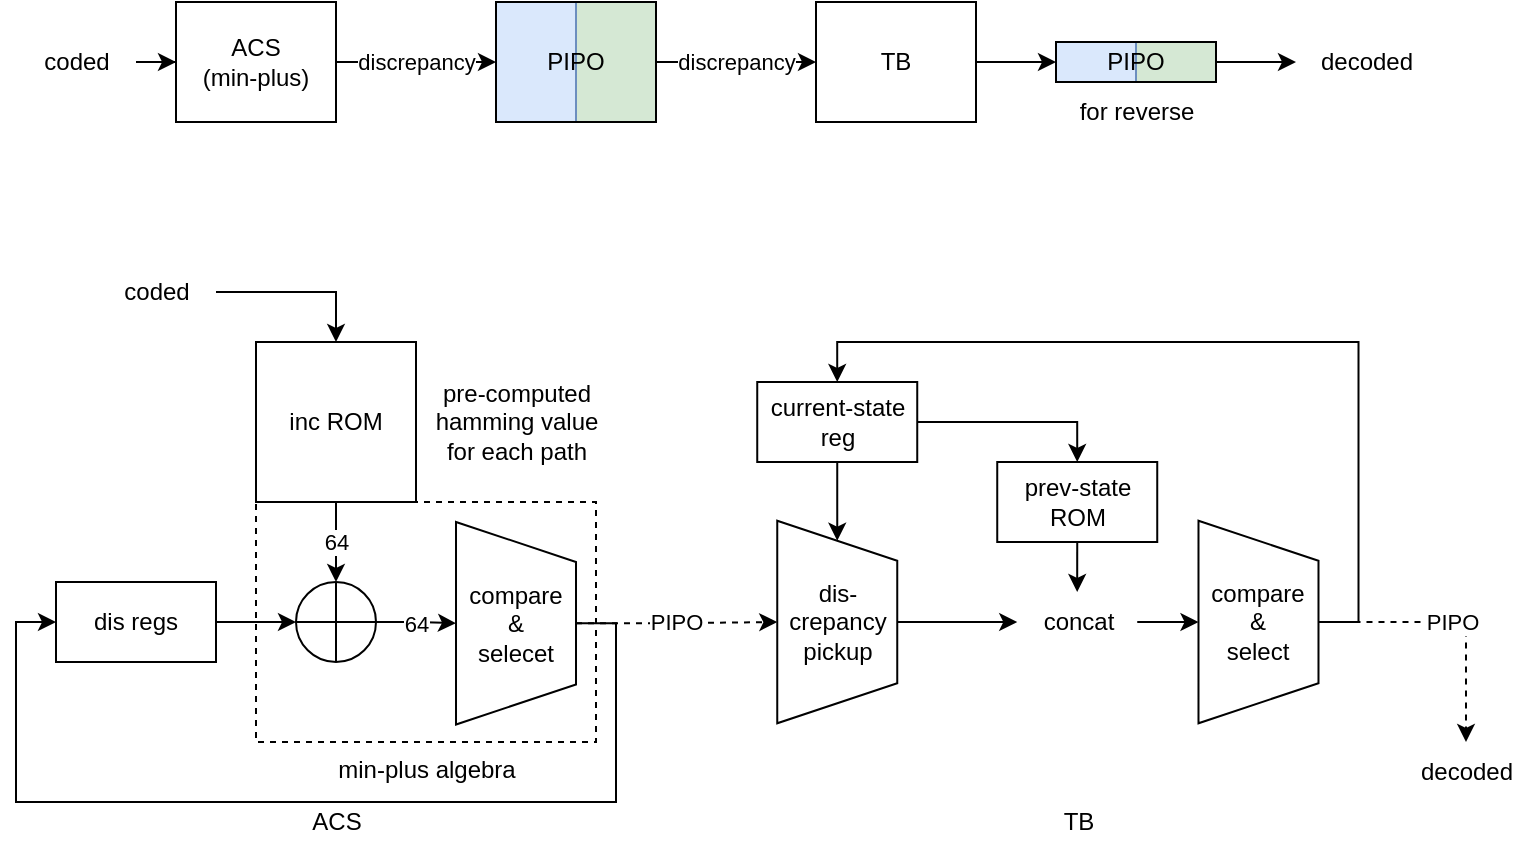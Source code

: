 <mxfile version="20.5.0" type="github" pages="2">
  <diagram id="7ou1FLa-prfNV3fvnlYa" name="viterbi和设计决策">
    <mxGraphModel dx="1967" dy="1114" grid="1" gridSize="10" guides="1" tooltips="1" connect="1" arrows="1" fold="1" page="1" pageScale="1" pageWidth="827" pageHeight="1169" math="0" shadow="0">
      <root>
        <mxCell id="0" />
        <mxCell id="1" parent="0" />
        <mxCell id="jMkfezFizgjy_5Jj7wau-1" value="min-plus algebra" style="verticalLabelPosition=bottom;verticalAlign=top;html=1;shape=mxgraph.basic.rect;fillColor2=none;strokeWidth=1;size=20;indent=5;fontFamily=Helvetica;fontSize=12;fontColor=default;align=center;strokeColor=default;fillColor=none;dashed=1;" vertex="1" parent="1">
          <mxGeometry x="160" y="640" width="170" height="120" as="geometry" />
        </mxCell>
        <mxCell id="jMkfezFizgjy_5Jj7wau-2" value="" style="rounded=0;whiteSpace=wrap;html=1;fillColor=#d5e8d4;strokeColor=#82b366;" vertex="1" parent="1">
          <mxGeometry x="320" y="390" width="40" height="60" as="geometry" />
        </mxCell>
        <mxCell id="jMkfezFizgjy_5Jj7wau-3" value="" style="rounded=0;whiteSpace=wrap;html=1;fillColor=#dae8fc;strokeColor=#6c8ebf;" vertex="1" parent="1">
          <mxGeometry x="280" y="390" width="40" height="60" as="geometry" />
        </mxCell>
        <mxCell id="jMkfezFizgjy_5Jj7wau-4" value="discrepancy" style="edgeStyle=orthogonalEdgeStyle;rounded=0;orthogonalLoop=1;jettySize=auto;html=1;exitX=1;exitY=0.5;exitDx=0;exitDy=0;entryX=0;entryY=0.5;entryDx=0;entryDy=0;" edge="1" parent="1" source="jMkfezFizgjy_5Jj7wau-5" target="jMkfezFizgjy_5Jj7wau-9">
          <mxGeometry relative="1" as="geometry" />
        </mxCell>
        <mxCell id="jMkfezFizgjy_5Jj7wau-5" value="ACS&lt;br&gt;(min-plus)" style="rounded=0;whiteSpace=wrap;html=1;fillColor=none;" vertex="1" parent="1">
          <mxGeometry x="120" y="390" width="80" height="60" as="geometry" />
        </mxCell>
        <mxCell id="jMkfezFizgjy_5Jj7wau-6" style="edgeStyle=orthogonalEdgeStyle;rounded=0;orthogonalLoop=1;jettySize=auto;html=1;entryX=0;entryY=0.5;entryDx=0;entryDy=0;" edge="1" parent="1" source="jMkfezFizgjy_5Jj7wau-7" target="jMkfezFizgjy_5Jj7wau-5">
          <mxGeometry relative="1" as="geometry" />
        </mxCell>
        <mxCell id="jMkfezFizgjy_5Jj7wau-7" value="coded" style="text;html=1;align=center;verticalAlign=middle;resizable=0;points=[];autosize=1;strokeColor=none;fillColor=none;" vertex="1" parent="1">
          <mxGeometry x="40" y="405" width="60" height="30" as="geometry" />
        </mxCell>
        <mxCell id="jMkfezFizgjy_5Jj7wau-8" value="discrepancy" style="edgeStyle=orthogonalEdgeStyle;rounded=0;orthogonalLoop=1;jettySize=auto;html=1;exitX=1;exitY=0.5;exitDx=0;exitDy=0;entryX=0;entryY=0.5;entryDx=0;entryDy=0;" edge="1" parent="1" source="jMkfezFizgjy_5Jj7wau-9" target="jMkfezFizgjy_5Jj7wau-11">
          <mxGeometry relative="1" as="geometry" />
        </mxCell>
        <mxCell id="jMkfezFizgjy_5Jj7wau-9" value="PIPO" style="rounded=0;whiteSpace=wrap;html=1;fillColor=none;" vertex="1" parent="1">
          <mxGeometry x="280" y="390" width="80" height="60" as="geometry" />
        </mxCell>
        <mxCell id="jMkfezFizgjy_5Jj7wau-10" style="edgeStyle=orthogonalEdgeStyle;rounded=0;orthogonalLoop=1;jettySize=auto;html=1;exitX=1;exitY=0.5;exitDx=0;exitDy=0;entryX=0;entryY=0.5;entryDx=0;entryDy=0;" edge="1" parent="1" source="jMkfezFizgjy_5Jj7wau-11" target="jMkfezFizgjy_5Jj7wau-15">
          <mxGeometry relative="1" as="geometry" />
        </mxCell>
        <mxCell id="jMkfezFizgjy_5Jj7wau-11" value="TB" style="rounded=0;whiteSpace=wrap;html=1;fillColor=none;" vertex="1" parent="1">
          <mxGeometry x="440" y="390" width="80" height="60" as="geometry" />
        </mxCell>
        <mxCell id="jMkfezFizgjy_5Jj7wau-12" value="" style="rounded=0;whiteSpace=wrap;html=1;fillColor=#d5e8d4;strokeColor=#82b366;" vertex="1" parent="1">
          <mxGeometry x="600" y="410" width="40" height="20" as="geometry" />
        </mxCell>
        <mxCell id="jMkfezFizgjy_5Jj7wau-13" value="" style="rounded=0;whiteSpace=wrap;html=1;fillColor=#dae8fc;strokeColor=#6c8ebf;" vertex="1" parent="1">
          <mxGeometry x="560" y="410" width="40" height="20" as="geometry" />
        </mxCell>
        <mxCell id="jMkfezFizgjy_5Jj7wau-14" style="edgeStyle=orthogonalEdgeStyle;rounded=0;orthogonalLoop=1;jettySize=auto;html=1;exitX=1;exitY=0.5;exitDx=0;exitDy=0;" edge="1" parent="1" source="jMkfezFizgjy_5Jj7wau-15" target="jMkfezFizgjy_5Jj7wau-17">
          <mxGeometry relative="1" as="geometry">
            <mxPoint x="680" y="420" as="targetPoint" />
          </mxGeometry>
        </mxCell>
        <mxCell id="jMkfezFizgjy_5Jj7wau-15" value="PIPO" style="rounded=0;whiteSpace=wrap;html=1;fillColor=none;" vertex="1" parent="1">
          <mxGeometry x="560" y="410" width="80" height="20" as="geometry" />
        </mxCell>
        <mxCell id="jMkfezFizgjy_5Jj7wau-16" value="for reverse" style="text;html=1;align=center;verticalAlign=middle;resizable=0;points=[];autosize=1;strokeColor=none;fillColor=none;" vertex="1" parent="1">
          <mxGeometry x="560" y="430" width="80" height="30" as="geometry" />
        </mxCell>
        <mxCell id="jMkfezFizgjy_5Jj7wau-17" value="decoded" style="text;html=1;align=center;verticalAlign=middle;resizable=0;points=[];autosize=1;strokeColor=none;fillColor=none;" vertex="1" parent="1">
          <mxGeometry x="680" y="405" width="70" height="30" as="geometry" />
        </mxCell>
        <mxCell id="jMkfezFizgjy_5Jj7wau-18" value="64" style="edgeStyle=orthogonalEdgeStyle;rounded=0;orthogonalLoop=1;jettySize=auto;html=1;exitX=0.5;exitY=1;exitDx=0;exitDy=0;entryX=0.5;entryY=0;entryDx=0;entryDy=0;" edge="1" parent="1" source="jMkfezFizgjy_5Jj7wau-19" target="jMkfezFizgjy_5Jj7wau-23">
          <mxGeometry relative="1" as="geometry" />
        </mxCell>
        <mxCell id="jMkfezFizgjy_5Jj7wau-19" value="inc ROM" style="rounded=0;whiteSpace=wrap;html=1;fillColor=none;" vertex="1" parent="1">
          <mxGeometry x="160" y="560" width="80" height="80" as="geometry" />
        </mxCell>
        <mxCell id="jMkfezFizgjy_5Jj7wau-20" style="edgeStyle=orthogonalEdgeStyle;rounded=0;orthogonalLoop=1;jettySize=auto;html=1;entryX=0.5;entryY=0;entryDx=0;entryDy=0;" edge="1" parent="1" source="jMkfezFizgjy_5Jj7wau-21" target="jMkfezFizgjy_5Jj7wau-19">
          <mxGeometry relative="1" as="geometry" />
        </mxCell>
        <mxCell id="jMkfezFizgjy_5Jj7wau-21" value="coded" style="text;html=1;align=center;verticalAlign=middle;resizable=0;points=[];autosize=1;strokeColor=none;fillColor=none;" vertex="1" parent="1">
          <mxGeometry x="80" y="520" width="60" height="30" as="geometry" />
        </mxCell>
        <mxCell id="jMkfezFizgjy_5Jj7wau-22" value="64" style="edgeStyle=orthogonalEdgeStyle;rounded=0;orthogonalLoop=1;jettySize=auto;html=1;exitX=1;exitY=0.5;exitDx=0;exitDy=0;entryX=0.5;entryY=1;entryDx=0;entryDy=0;" edge="1" parent="1" source="jMkfezFizgjy_5Jj7wau-23" target="jMkfezFizgjy_5Jj7wau-28">
          <mxGeometry relative="1" as="geometry" />
        </mxCell>
        <mxCell id="jMkfezFizgjy_5Jj7wau-23" value="" style="shape=orEllipse;perimeter=ellipsePerimeter;whiteSpace=wrap;html=1;backgroundOutline=1;fontFamily=Helvetica;fontSize=12;fontColor=default;align=center;strokeColor=default;fillColor=none;" vertex="1" parent="1">
          <mxGeometry x="180" y="680" width="40" height="40" as="geometry" />
        </mxCell>
        <mxCell id="jMkfezFizgjy_5Jj7wau-24" style="edgeStyle=orthogonalEdgeStyle;rounded=0;orthogonalLoop=1;jettySize=auto;html=1;exitX=1;exitY=0.5;exitDx=0;exitDy=0;entryX=0;entryY=0.5;entryDx=0;entryDy=0;" edge="1" parent="1" source="jMkfezFizgjy_5Jj7wau-25" target="jMkfezFizgjy_5Jj7wau-23">
          <mxGeometry relative="1" as="geometry" />
        </mxCell>
        <mxCell id="jMkfezFizgjy_5Jj7wau-25" value="dis regs" style="rounded=0;whiteSpace=wrap;html=1;fillColor=none;" vertex="1" parent="1">
          <mxGeometry x="60" y="680" width="80" height="40" as="geometry" />
        </mxCell>
        <mxCell id="jMkfezFizgjy_5Jj7wau-26" style="edgeStyle=orthogonalEdgeStyle;rounded=0;orthogonalLoop=1;jettySize=auto;html=1;exitX=0.5;exitY=0;exitDx=0;exitDy=0;entryX=0;entryY=0.5;entryDx=0;entryDy=0;" edge="1" parent="1" source="jMkfezFizgjy_5Jj7wau-28" target="jMkfezFizgjy_5Jj7wau-25">
          <mxGeometry relative="1" as="geometry">
            <Array as="points">
              <mxPoint x="340" y="701" />
              <mxPoint x="340" y="790" />
              <mxPoint x="40" y="790" />
              <mxPoint x="40" y="700" />
            </Array>
          </mxGeometry>
        </mxCell>
        <mxCell id="jMkfezFizgjy_5Jj7wau-27" value="PIPO" style="edgeStyle=orthogonalEdgeStyle;rounded=0;orthogonalLoop=1;jettySize=auto;html=1;exitX=0.5;exitY=0;exitDx=0;exitDy=0;entryX=0.5;entryY=1;entryDx=0;entryDy=0;dashed=1;" edge="1" parent="1" source="jMkfezFizgjy_5Jj7wau-28" target="jMkfezFizgjy_5Jj7wau-37">
          <mxGeometry relative="1" as="geometry" />
        </mxCell>
        <mxCell id="jMkfezFizgjy_5Jj7wau-28" value="compare &amp;amp; &lt;br&gt;selecet" style="shape=trapezoid;perimeter=trapezoidPerimeter;whiteSpace=wrap;html=1;fixedSize=1;fillColor=none;rotation=90;horizontal=0;" vertex="1" parent="1">
          <mxGeometry x="239.38" y="670.62" width="101.25" height="60" as="geometry" />
        </mxCell>
        <mxCell id="jMkfezFizgjy_5Jj7wau-29" value="ACS" style="text;html=1;align=center;verticalAlign=middle;resizable=0;points=[];autosize=1;strokeColor=none;fillColor=none;" vertex="1" parent="1">
          <mxGeometry x="175" y="785" width="50" height="30" as="geometry" />
        </mxCell>
        <mxCell id="jMkfezFizgjy_5Jj7wau-30" value="pre-computed&lt;br&gt;hamming value&lt;br&gt;for each path" style="text;html=1;align=center;verticalAlign=middle;resizable=0;points=[];autosize=1;strokeColor=none;fillColor=none;" vertex="1" parent="1">
          <mxGeometry x="240" y="570" width="100" height="60" as="geometry" />
        </mxCell>
        <mxCell id="jMkfezFizgjy_5Jj7wau-31" style="edgeStyle=orthogonalEdgeStyle;rounded=0;orthogonalLoop=1;jettySize=auto;html=1;exitX=1;exitY=0.5;exitDx=0;exitDy=0;entryX=0.5;entryY=0;entryDx=0;entryDy=0;" edge="1" parent="1" source="jMkfezFizgjy_5Jj7wau-33" target="jMkfezFizgjy_5Jj7wau-35">
          <mxGeometry relative="1" as="geometry" />
        </mxCell>
        <mxCell id="jMkfezFizgjy_5Jj7wau-32" style="edgeStyle=orthogonalEdgeStyle;rounded=0;orthogonalLoop=1;jettySize=auto;html=1;exitX=0.5;exitY=1;exitDx=0;exitDy=0;entryX=0;entryY=0.5;entryDx=0;entryDy=0;" edge="1" parent="1" source="jMkfezFizgjy_5Jj7wau-33" target="jMkfezFizgjy_5Jj7wau-37">
          <mxGeometry relative="1" as="geometry" />
        </mxCell>
        <mxCell id="jMkfezFizgjy_5Jj7wau-33" value="current-state&lt;br&gt;reg" style="rounded=0;whiteSpace=wrap;html=1;fillColor=none;" vertex="1" parent="1">
          <mxGeometry x="410.62" y="580" width="80" height="40" as="geometry" />
        </mxCell>
        <mxCell id="jMkfezFizgjy_5Jj7wau-34" style="edgeStyle=orthogonalEdgeStyle;rounded=0;orthogonalLoop=1;jettySize=auto;html=1;exitX=0.5;exitY=1;exitDx=0;exitDy=0;" edge="1" parent="1" source="jMkfezFizgjy_5Jj7wau-35" target="jMkfezFizgjy_5Jj7wau-42">
          <mxGeometry relative="1" as="geometry" />
        </mxCell>
        <mxCell id="jMkfezFizgjy_5Jj7wau-35" value="prev-state&lt;br&gt;ROM" style="rounded=0;whiteSpace=wrap;html=1;fillColor=none;" vertex="1" parent="1">
          <mxGeometry x="530.62" y="620" width="80" height="40" as="geometry" />
        </mxCell>
        <mxCell id="jMkfezFizgjy_5Jj7wau-36" style="edgeStyle=orthogonalEdgeStyle;rounded=0;orthogonalLoop=1;jettySize=auto;html=1;exitX=0.5;exitY=0;exitDx=0;exitDy=0;" edge="1" parent="1" source="jMkfezFizgjy_5Jj7wau-37" target="jMkfezFizgjy_5Jj7wau-42">
          <mxGeometry relative="1" as="geometry" />
        </mxCell>
        <mxCell id="jMkfezFizgjy_5Jj7wau-37" value="dis-&lt;br&gt;crepancy&lt;br&gt;pickup" style="shape=trapezoid;perimeter=trapezoidPerimeter;whiteSpace=wrap;html=1;fixedSize=1;fillColor=none;rotation=90;horizontal=0;" vertex="1" parent="1">
          <mxGeometry x="400" y="670" width="101.25" height="60" as="geometry" />
        </mxCell>
        <mxCell id="jMkfezFizgjy_5Jj7wau-38" style="edgeStyle=orthogonalEdgeStyle;rounded=0;orthogonalLoop=1;jettySize=auto;html=1;exitX=0.5;exitY=0;exitDx=0;exitDy=0;entryX=0.5;entryY=0;entryDx=0;entryDy=0;" edge="1" parent="1" source="jMkfezFizgjy_5Jj7wau-40" target="jMkfezFizgjy_5Jj7wau-33">
          <mxGeometry relative="1" as="geometry" />
        </mxCell>
        <mxCell id="jMkfezFizgjy_5Jj7wau-39" value="PIPO" style="edgeStyle=orthogonalEdgeStyle;rounded=0;orthogonalLoop=1;jettySize=auto;html=1;exitX=0.5;exitY=0;exitDx=0;exitDy=0;dashed=1;" edge="1" parent="1" source="jMkfezFizgjy_5Jj7wau-40" target="jMkfezFizgjy_5Jj7wau-43">
          <mxGeometry relative="1" as="geometry">
            <mxPoint x="760" y="760" as="targetPoint" />
          </mxGeometry>
        </mxCell>
        <mxCell id="jMkfezFizgjy_5Jj7wau-40" value="compare&lt;br&gt;&amp;amp;&lt;br&gt;select" style="shape=trapezoid;perimeter=trapezoidPerimeter;whiteSpace=wrap;html=1;fixedSize=1;fillColor=none;rotation=90;horizontal=0;" vertex="1" parent="1">
          <mxGeometry x="610.62" y="670" width="101.25" height="60" as="geometry" />
        </mxCell>
        <mxCell id="jMkfezFizgjy_5Jj7wau-41" style="edgeStyle=orthogonalEdgeStyle;rounded=0;orthogonalLoop=1;jettySize=auto;html=1;entryX=0.5;entryY=1;entryDx=0;entryDy=0;" edge="1" parent="1" source="jMkfezFizgjy_5Jj7wau-42" target="jMkfezFizgjy_5Jj7wau-40">
          <mxGeometry relative="1" as="geometry" />
        </mxCell>
        <mxCell id="jMkfezFizgjy_5Jj7wau-42" value="concat" style="text;html=1;align=center;verticalAlign=middle;resizable=0;points=[];autosize=1;strokeColor=none;fillColor=none;" vertex="1" parent="1">
          <mxGeometry x="540.62" y="685" width="60" height="30" as="geometry" />
        </mxCell>
        <mxCell id="jMkfezFizgjy_5Jj7wau-43" value="decoded" style="text;html=1;align=center;verticalAlign=middle;resizable=0;points=[];autosize=1;strokeColor=none;fillColor=none;" vertex="1" parent="1">
          <mxGeometry x="730" y="760" width="70" height="30" as="geometry" />
        </mxCell>
        <mxCell id="jMkfezFizgjy_5Jj7wau-44" value="TB" style="text;html=1;align=center;verticalAlign=middle;resizable=0;points=[];autosize=1;strokeColor=none;fillColor=none;" vertex="1" parent="1">
          <mxGeometry x="550.62" y="785" width="40" height="30" as="geometry" />
        </mxCell>
      </root>
    </mxGraphModel>
  </diagram>
  <diagram id="ZgRbwcBPqUMHcEHVwy1a" name="分级存储">
    <mxGraphModel dx="1967" dy="1114" grid="1" gridSize="10" guides="1" tooltips="1" connect="1" arrows="1" fold="1" page="1" pageScale="1" pageWidth="827" pageHeight="1169" math="0" shadow="0">
      <root>
        <mxCell id="0" />
        <mxCell id="1" parent="0" />
        <mxCell id="iei1ZcsgpkhFBI0pwjT2-1" style="edgeStyle=orthogonalEdgeStyle;rounded=0;orthogonalLoop=1;jettySize=auto;html=1;exitX=0.5;exitY=1;exitDx=0;exitDy=0;entryX=0;entryY=0.5;entryDx=0;entryDy=0;" edge="1" parent="1" source="iei1ZcsgpkhFBI0pwjT2-2" target="iei1ZcsgpkhFBI0pwjT2-5">
          <mxGeometry relative="1" as="geometry" />
        </mxCell>
        <mxCell id="iei1ZcsgpkhFBI0pwjT2-2" value="reg" style="rounded=0;whiteSpace=wrap;html=1;fillColor=none;" vertex="1" parent="1">
          <mxGeometry x="160" y="120" width="40" height="40" as="geometry" />
        </mxCell>
        <mxCell id="iei1ZcsgpkhFBI0pwjT2-3" style="edgeStyle=orthogonalEdgeStyle;rounded=0;orthogonalLoop=1;jettySize=auto;html=1;exitX=1;exitY=0.5;exitDx=0;exitDy=0;entryX=0.5;entryY=0;entryDx=0;entryDy=0;" edge="1" parent="1" source="iei1ZcsgpkhFBI0pwjT2-4" target="iei1ZcsgpkhFBI0pwjT2-2">
          <mxGeometry relative="1" as="geometry" />
        </mxCell>
        <mxCell id="iei1ZcsgpkhFBI0pwjT2-4" value="" style="whiteSpace=wrap;html=1;fillColor=none;strokeColor=none;" vertex="1" parent="1">
          <mxGeometry x="80" y="80" width="40" height="40" as="geometry" />
        </mxCell>
        <mxCell id="iei1ZcsgpkhFBI0pwjT2-5" value="" style="whiteSpace=wrap;html=1;fillColor=none;strokeColor=none;" vertex="1" parent="1">
          <mxGeometry x="240" y="160" width="40" height="40" as="geometry" />
        </mxCell>
        <mxCell id="iei1ZcsgpkhFBI0pwjT2-6" value="1" style="endArrow=classic;startArrow=classic;html=1;rounded=0;" edge="1" parent="1">
          <mxGeometry width="50" height="50" relative="1" as="geometry">
            <mxPoint x="160" y="200" as="sourcePoint" />
            <mxPoint x="200" y="200" as="targetPoint" />
          </mxGeometry>
        </mxCell>
        <mxCell id="iei1ZcsgpkhFBI0pwjT2-7" value="1" style="endArrow=classic;startArrow=classic;html=1;rounded=0;" edge="1" parent="1">
          <mxGeometry width="50" height="50" relative="1" as="geometry">
            <mxPoint x="140" y="120" as="sourcePoint" />
            <mxPoint x="140" y="160" as="targetPoint" />
          </mxGeometry>
        </mxCell>
        <mxCell id="iei1ZcsgpkhFBI0pwjT2-8" style="edgeStyle=orthogonalEdgeStyle;rounded=0;orthogonalLoop=1;jettySize=auto;html=1;exitX=0.5;exitY=1;exitDx=0;exitDy=0;entryX=0;entryY=0.5;entryDx=0;entryDy=0;" edge="1" parent="1" source="iei1ZcsgpkhFBI0pwjT2-9" target="iei1ZcsgpkhFBI0pwjT2-11">
          <mxGeometry relative="1" as="geometry" />
        </mxCell>
        <mxCell id="iei1ZcsgpkhFBI0pwjT2-9" value="LUT&lt;br&gt;RAM" style="rounded=0;whiteSpace=wrap;html=1;fillColor=none;" vertex="1" parent="1">
          <mxGeometry x="320" y="100" width="40" height="80" as="geometry" />
        </mxCell>
        <mxCell id="iei1ZcsgpkhFBI0pwjT2-10" style="edgeStyle=orthogonalEdgeStyle;rounded=0;orthogonalLoop=1;jettySize=auto;html=1;entryX=0.5;entryY=0;entryDx=0;entryDy=0;" edge="1" parent="1" target="iei1ZcsgpkhFBI0pwjT2-9">
          <mxGeometry relative="1" as="geometry">
            <mxPoint x="280" y="80" as="sourcePoint" />
            <Array as="points">
              <mxPoint x="280" y="80" />
              <mxPoint x="340" y="80" />
            </Array>
          </mxGeometry>
        </mxCell>
        <mxCell id="iei1ZcsgpkhFBI0pwjT2-11" value="" style="whiteSpace=wrap;html=1;fillColor=none;strokeColor=none;" vertex="1" parent="1">
          <mxGeometry x="400" y="180" width="40" height="40" as="geometry" />
        </mxCell>
        <mxCell id="iei1ZcsgpkhFBI0pwjT2-12" value="2" style="endArrow=classic;startArrow=classic;html=1;rounded=0;" edge="1" parent="1">
          <mxGeometry width="50" height="50" relative="1" as="geometry">
            <mxPoint x="320" y="220" as="sourcePoint" />
            <mxPoint x="360" y="220" as="targetPoint" />
          </mxGeometry>
        </mxCell>
        <mxCell id="iei1ZcsgpkhFBI0pwjT2-13" value="32" style="endArrow=classic;startArrow=classic;html=1;rounded=0;" edge="1" parent="1">
          <mxGeometry width="50" height="50" relative="1" as="geometry">
            <mxPoint x="300" y="100" as="sourcePoint" />
            <mxPoint x="300" y="180" as="targetPoint" />
          </mxGeometry>
        </mxCell>
        <mxCell id="iei1ZcsgpkhFBI0pwjT2-14" value="cost = LUT*2" style="text;html=1;align=center;verticalAlign=middle;resizable=0;points=[];autosize=1;strokeColor=none;fillColor=none;" vertex="1" parent="1">
          <mxGeometry x="280" y="240" width="90" height="30" as="geometry" />
        </mxCell>
        <mxCell id="iei1ZcsgpkhFBI0pwjT2-15" style="edgeStyle=orthogonalEdgeStyle;rounded=0;orthogonalLoop=1;jettySize=auto;html=1;exitX=0.5;exitY=1;exitDx=0;exitDy=0;entryX=0;entryY=0.5;entryDx=0;entryDy=0;" edge="1" parent="1" source="iei1ZcsgpkhFBI0pwjT2-16" target="iei1ZcsgpkhFBI0pwjT2-18">
          <mxGeometry relative="1" as="geometry" />
        </mxCell>
        <mxCell id="iei1ZcsgpkhFBI0pwjT2-16" value="BRAM&lt;br&gt;18" style="rounded=0;whiteSpace=wrap;html=1;fillColor=none;" vertex="1" parent="1">
          <mxGeometry x="480" y="79.6" width="40" height="120" as="geometry" />
        </mxCell>
        <mxCell id="iei1ZcsgpkhFBI0pwjT2-17" style="edgeStyle=orthogonalEdgeStyle;rounded=0;orthogonalLoop=1;jettySize=auto;html=1;entryX=0.5;entryY=0;entryDx=0;entryDy=0;" edge="1" parent="1" target="iei1ZcsgpkhFBI0pwjT2-16">
          <mxGeometry relative="1" as="geometry">
            <mxPoint x="440" y="59.6" as="sourcePoint" />
            <Array as="points">
              <mxPoint x="440" y="59.6" />
              <mxPoint x="500" y="59.6" />
            </Array>
          </mxGeometry>
        </mxCell>
        <mxCell id="iei1ZcsgpkhFBI0pwjT2-18" value="" style="whiteSpace=wrap;html=1;fillColor=none;strokeColor=none;" vertex="1" parent="1">
          <mxGeometry x="560" y="199.6" width="40" height="40" as="geometry" />
        </mxCell>
        <mxCell id="iei1ZcsgpkhFBI0pwjT2-19" value="72" style="endArrow=classic;startArrow=classic;html=1;rounded=0;" edge="1" parent="1">
          <mxGeometry width="50" height="50" relative="1" as="geometry">
            <mxPoint x="480" y="239.6" as="sourcePoint" />
            <mxPoint x="520" y="239.6" as="targetPoint" />
          </mxGeometry>
        </mxCell>
        <mxCell id="iei1ZcsgpkhFBI0pwjT2-20" value="256" style="endArrow=classic;startArrow=classic;html=1;rounded=0;" edge="1" parent="1">
          <mxGeometry width="50" height="50" relative="1" as="geometry">
            <mxPoint x="460" y="80" as="sourcePoint" />
            <mxPoint x="460" y="200" as="targetPoint" />
          </mxGeometry>
        </mxCell>
        <mxCell id="iei1ZcsgpkhFBI0pwjT2-21" style="edgeStyle=orthogonalEdgeStyle;rounded=0;orthogonalLoop=1;jettySize=auto;html=1;exitX=0.5;exitY=1;exitDx=0;exitDy=0;entryX=0;entryY=1;entryDx=0;entryDy=0;" edge="1" parent="1" source="iei1ZcsgpkhFBI0pwjT2-22">
          <mxGeometry relative="1" as="geometry">
            <mxPoint x="720" y="239.6" as="targetPoint" />
            <Array as="points">
              <mxPoint x="660" y="240" />
              <mxPoint x="720" y="240" />
            </Array>
          </mxGeometry>
        </mxCell>
        <mxCell id="iei1ZcsgpkhFBI0pwjT2-22" value="URAM&lt;br&gt;288" style="rounded=0;whiteSpace=wrap;html=1;fillColor=none;" vertex="1" parent="1">
          <mxGeometry x="640" y="60" width="40" height="160" as="geometry" />
        </mxCell>
        <mxCell id="iei1ZcsgpkhFBI0pwjT2-23" style="edgeStyle=orthogonalEdgeStyle;rounded=0;orthogonalLoop=1;jettySize=auto;html=1;entryX=0.5;entryY=0;entryDx=0;entryDy=0;" edge="1" parent="1" target="iei1ZcsgpkhFBI0pwjT2-22">
          <mxGeometry relative="1" as="geometry">
            <mxPoint x="600" y="40" as="sourcePoint" />
            <Array as="points">
              <mxPoint x="660" y="40" />
            </Array>
          </mxGeometry>
        </mxCell>
        <mxCell id="iei1ZcsgpkhFBI0pwjT2-24" value="72" style="endArrow=classic;startArrow=classic;html=1;rounded=0;" edge="1" parent="1">
          <mxGeometry width="50" height="50" relative="1" as="geometry">
            <mxPoint x="640" y="260" as="sourcePoint" />
            <mxPoint x="680" y="260" as="targetPoint" />
          </mxGeometry>
        </mxCell>
        <mxCell id="iei1ZcsgpkhFBI0pwjT2-25" value="4096" style="endArrow=classic;startArrow=classic;html=1;rounded=0;" edge="1" parent="1">
          <mxGeometry width="50" height="50" relative="1" as="geometry">
            <mxPoint x="620" y="60" as="sourcePoint" />
            <mxPoint x="620" y="220" as="targetPoint" />
          </mxGeometry>
        </mxCell>
      </root>
    </mxGraphModel>
  </diagram>
</mxfile>
